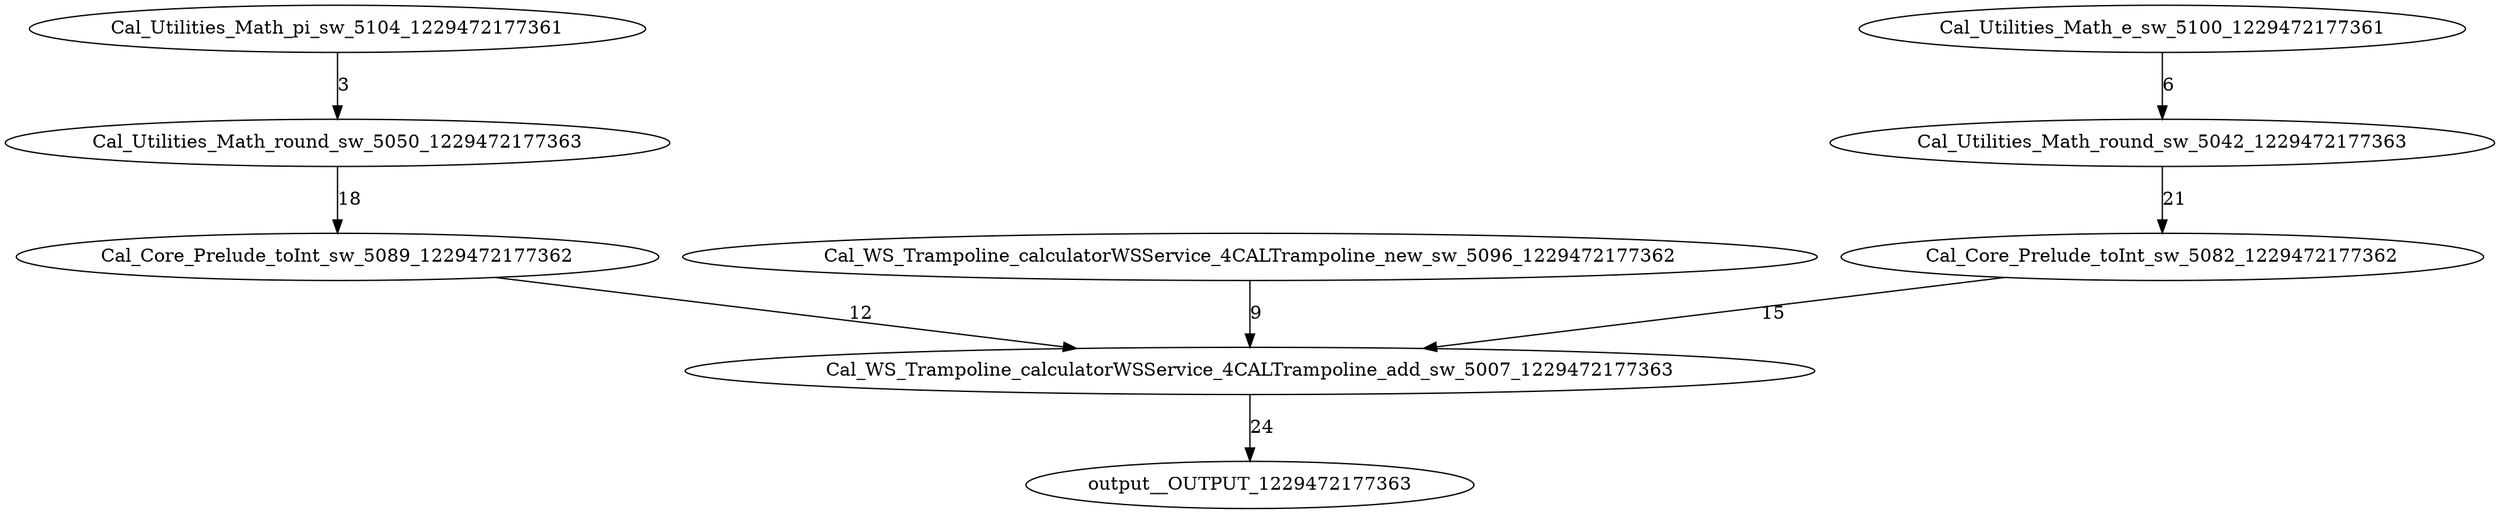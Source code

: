 digraph G {
  Cal_Utilities_Math_pi_sw_5104_1229472177361 [label = "Cal_Utilities_Math_pi_sw_5104_1229472177361"];
  Cal_Utilities_Math_e_sw_5100_1229472177361 [label = "Cal_Utilities_Math_e_sw_5100_1229472177361"];
  Cal_WS_Trampoline_calculatorWSService_4CALTrampoline_new_sw_5096_1229472177361 [label = "Cal_WS_Trampoline_calculatorWSService_4CALTrampoline_new_sw_5096_1229472177362"];
  Cal_Core_Prelude_toInt_sw_5089_1229472177362 [label = "Cal_Core_Prelude_toInt_sw_5089_1229472177362"];
  Cal_Core_Prelude_toInt_sw_5082_1229472177362 [label = "Cal_Core_Prelude_toInt_sw_5082_1229472177362"];
  Cal_Utilities_Math_round_sw_5050_1229472177362 [label = "Cal_Utilities_Math_round_sw_5050_1229472177363"];
  Cal_Utilities_Math_round_sw_5042_1229472177363 [label = "Cal_Utilities_Math_round_sw_5042_1229472177363"];
  output__OUTPUT_1229472177363 [label = "output__OUTPUT_1229472177363"];
  Cal_WS_Trampoline_calculatorWSService_4CALTrampoline_add_sw_5007_1229472177363 [label = "Cal_WS_Trampoline_calculatorWSService_4CALTrampoline_add_sw_5007_1229472177363"];
  Cal_Utilities_Math_pi_sw_5104_1229472177361 -> Cal_Utilities_Math_round_sw_5050_1229472177362 [label = "3"];
  Cal_Utilities_Math_e_sw_5100_1229472177361 -> Cal_Utilities_Math_round_sw_5042_1229472177363 [label = "6"];
  Cal_WS_Trampoline_calculatorWSService_4CALTrampoline_new_sw_5096_1229472177361 -> Cal_WS_Trampoline_calculatorWSService_4CALTrampoline_add_sw_5007_1229472177363 [label = "9"];
  Cal_Core_Prelude_toInt_sw_5089_1229472177362 -> Cal_WS_Trampoline_calculatorWSService_4CALTrampoline_add_sw_5007_1229472177363 [label = "12"];
  Cal_Core_Prelude_toInt_sw_5082_1229472177362 -> Cal_WS_Trampoline_calculatorWSService_4CALTrampoline_add_sw_5007_1229472177363 [label = "15"];
  Cal_Utilities_Math_round_sw_5050_1229472177362 -> Cal_Core_Prelude_toInt_sw_5089_1229472177362 [label = "18"];
  Cal_Utilities_Math_round_sw_5042_1229472177363 -> Cal_Core_Prelude_toInt_sw_5082_1229472177362 [label = "21"];
  Cal_WS_Trampoline_calculatorWSService_4CALTrampoline_add_sw_5007_1229472177363 -> output__OUTPUT_1229472177363 [label = "24"];
}
